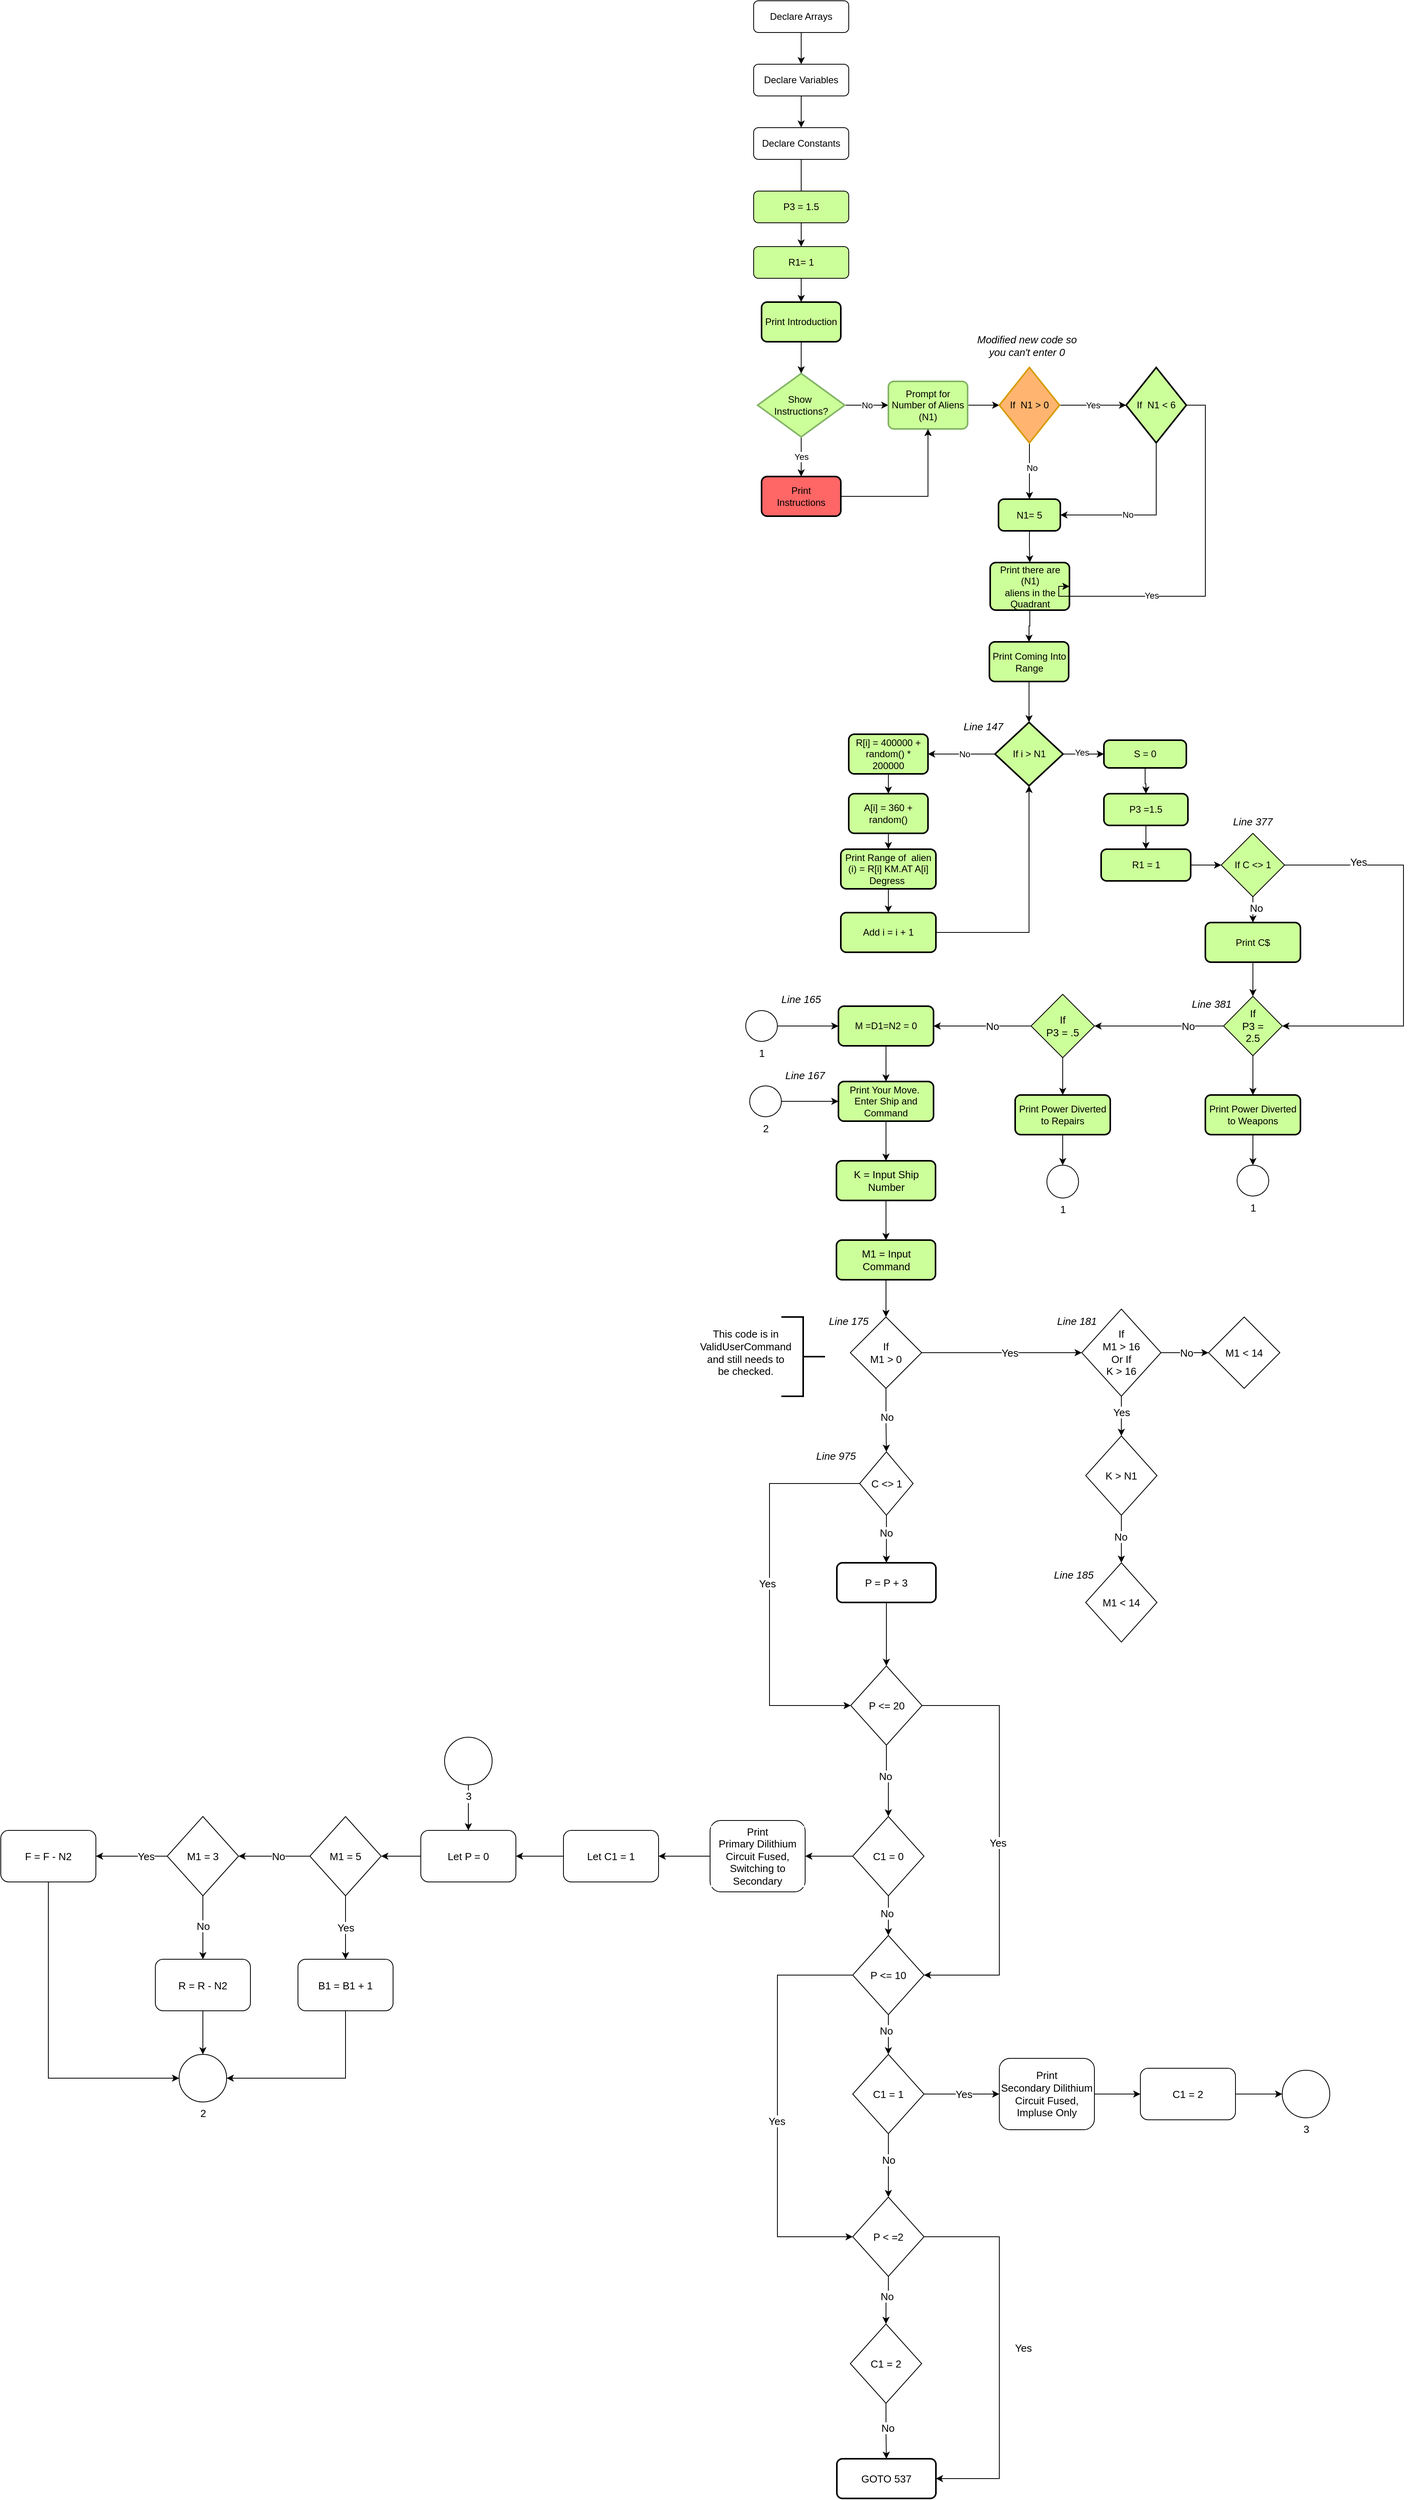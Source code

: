 <mxfile version="17.1.2" type="device"><diagram id="C5RBs43oDa-KdzZeNtuy" name="Page-1"><mxGraphModel dx="3332" dy="760" grid="1" gridSize="10" guides="1" tooltips="1" connect="1" arrows="1" fold="1" page="1" pageScale="1" pageWidth="827" pageHeight="1169" math="0" shadow="0"><root><mxCell id="WIyWlLk6GJQsqaUBKTNV-0"/><mxCell id="WIyWlLk6GJQsqaUBKTNV-1" parent="WIyWlLk6GJQsqaUBKTNV-0"/><mxCell id="kU406hzmNVNi2NEQDfw--32" value="" style="edgeStyle=orthogonalEdgeStyle;rounded=0;orthogonalLoop=1;jettySize=auto;html=1;" edge="1" parent="WIyWlLk6GJQsqaUBKTNV-1" source="WIyWlLk6GJQsqaUBKTNV-3" target="dcyFnqa5OCoXajITYE8T-0"><mxGeometry relative="1" as="geometry"/></mxCell><mxCell id="WIyWlLk6GJQsqaUBKTNV-3" value="Declare Arrays" style="rounded=1;whiteSpace=wrap;html=1;fontSize=12;glass=0;strokeWidth=1;shadow=0;" parent="WIyWlLk6GJQsqaUBKTNV-1" vertex="1"><mxGeometry x="80" y="40" width="120" height="40" as="geometry"/></mxCell><mxCell id="kU406hzmNVNi2NEQDfw--33" value="" style="edgeStyle=orthogonalEdgeStyle;rounded=0;orthogonalLoop=1;jettySize=auto;html=1;" edge="1" parent="WIyWlLk6GJQsqaUBKTNV-1" source="dcyFnqa5OCoXajITYE8T-0" target="kU406hzmNVNi2NEQDfw--0"><mxGeometry relative="1" as="geometry"/></mxCell><mxCell id="dcyFnqa5OCoXajITYE8T-0" value="Declare Variables" style="rounded=1;whiteSpace=wrap;html=1;fontSize=12;glass=0;strokeWidth=1;shadow=0;" parent="WIyWlLk6GJQsqaUBKTNV-1" vertex="1"><mxGeometry x="80" y="120" width="120" height="40" as="geometry"/></mxCell><mxCell id="kU406hzmNVNi2NEQDfw--7" value="Yes" style="edgeStyle=orthogonalEdgeStyle;rounded=0;orthogonalLoop=1;jettySize=auto;html=1;" edge="1" parent="WIyWlLk6GJQsqaUBKTNV-1" source="dcyFnqa5OCoXajITYE8T-1" target="kU406hzmNVNi2NEQDfw--6"><mxGeometry relative="1" as="geometry"/></mxCell><mxCell id="kU406hzmNVNi2NEQDfw--8" value="No" style="edgeStyle=orthogonalEdgeStyle;rounded=0;orthogonalLoop=1;jettySize=auto;html=1;" edge="1" parent="WIyWlLk6GJQsqaUBKTNV-1" source="dcyFnqa5OCoXajITYE8T-1" target="kU406hzmNVNi2NEQDfw--5"><mxGeometry relative="1" as="geometry"/></mxCell><mxCell id="dcyFnqa5OCoXajITYE8T-1" value="Show&amp;nbsp;&lt;br&gt;Instructions?" style="strokeWidth=2;html=1;shape=mxgraph.flowchart.decision;whiteSpace=wrap;fillColor=#CCFF99;strokeColor=#82b366;" parent="WIyWlLk6GJQsqaUBKTNV-1" vertex="1"><mxGeometry x="85" y="510" width="110" height="80" as="geometry"/></mxCell><mxCell id="kU406hzmNVNi2NEQDfw--34" value="" style="edgeStyle=orthogonalEdgeStyle;rounded=0;orthogonalLoop=1;jettySize=auto;html=1;" edge="1" parent="WIyWlLk6GJQsqaUBKTNV-1" source="kU406hzmNVNi2NEQDfw--0" target="kU406hzmNVNi2NEQDfw--2"><mxGeometry relative="1" as="geometry"/></mxCell><mxCell id="kU406hzmNVNi2NEQDfw--0" value="Declare Constants" style="rounded=1;whiteSpace=wrap;html=1;fontSize=12;glass=0;strokeWidth=1;shadow=0;" vertex="1" parent="WIyWlLk6GJQsqaUBKTNV-1"><mxGeometry x="80" y="200" width="120" height="40" as="geometry"/></mxCell><mxCell id="kU406hzmNVNi2NEQDfw--1" value="P3 = 1.5" style="rounded=1;whiteSpace=wrap;html=1;fontSize=12;glass=0;strokeWidth=1;shadow=0;labelBackgroundColor=#CCFF99;fillColor=#CCFF99;" vertex="1" parent="WIyWlLk6GJQsqaUBKTNV-1"><mxGeometry x="80" y="280" width="120" height="40" as="geometry"/></mxCell><mxCell id="kU406hzmNVNi2NEQDfw--35" value="" style="edgeStyle=orthogonalEdgeStyle;rounded=0;orthogonalLoop=1;jettySize=auto;html=1;" edge="1" parent="WIyWlLk6GJQsqaUBKTNV-1" source="kU406hzmNVNi2NEQDfw--2" target="kU406hzmNVNi2NEQDfw--3"><mxGeometry relative="1" as="geometry"/></mxCell><mxCell id="kU406hzmNVNi2NEQDfw--2" value="R1= 1" style="rounded=1;whiteSpace=wrap;html=1;fontSize=12;glass=0;strokeWidth=1;shadow=0;fillColor=#CCFF99;" vertex="1" parent="WIyWlLk6GJQsqaUBKTNV-1"><mxGeometry x="80" y="350" width="120" height="40" as="geometry"/></mxCell><mxCell id="kU406hzmNVNi2NEQDfw--4" value="" style="edgeStyle=orthogonalEdgeStyle;rounded=0;orthogonalLoop=1;jettySize=auto;html=1;" edge="1" parent="WIyWlLk6GJQsqaUBKTNV-1" source="kU406hzmNVNi2NEQDfw--3" target="dcyFnqa5OCoXajITYE8T-1"><mxGeometry relative="1" as="geometry"/></mxCell><mxCell id="kU406hzmNVNi2NEQDfw--3" value="Print Introduction" style="rounded=1;whiteSpace=wrap;html=1;absoluteArcSize=1;arcSize=14;strokeWidth=2;fillColor=#CCFF99;" vertex="1" parent="WIyWlLk6GJQsqaUBKTNV-1"><mxGeometry x="90" y="420" width="100" height="50" as="geometry"/></mxCell><mxCell id="kU406hzmNVNi2NEQDfw--11" value="" style="edgeStyle=orthogonalEdgeStyle;rounded=0;orthogonalLoop=1;jettySize=auto;html=1;" edge="1" parent="WIyWlLk6GJQsqaUBKTNV-1" source="kU406hzmNVNi2NEQDfw--5" target="kU406hzmNVNi2NEQDfw--10"><mxGeometry relative="1" as="geometry"/></mxCell><mxCell id="kU406hzmNVNi2NEQDfw--5" value="Prompt for Number of Aliens&lt;br&gt;(N1)" style="rounded=1;whiteSpace=wrap;html=1;absoluteArcSize=1;arcSize=14;strokeWidth=2;fillColor=#CCFF99;strokeColor=#82b366;" vertex="1" parent="WIyWlLk6GJQsqaUBKTNV-1"><mxGeometry x="250" y="520" width="100" height="60" as="geometry"/></mxCell><mxCell id="kU406hzmNVNi2NEQDfw--9" style="edgeStyle=orthogonalEdgeStyle;rounded=0;orthogonalLoop=1;jettySize=auto;html=1;entryX=0.5;entryY=1;entryDx=0;entryDy=0;" edge="1" parent="WIyWlLk6GJQsqaUBKTNV-1" source="kU406hzmNVNi2NEQDfw--6" target="kU406hzmNVNi2NEQDfw--5"><mxGeometry relative="1" as="geometry"/></mxCell><mxCell id="kU406hzmNVNi2NEQDfw--6" value="Print&lt;br&gt;Instructions" style="rounded=1;whiteSpace=wrap;html=1;absoluteArcSize=1;arcSize=14;strokeWidth=2;fillColor=#FF6666;" vertex="1" parent="WIyWlLk6GJQsqaUBKTNV-1"><mxGeometry x="90" y="640" width="100" height="50" as="geometry"/></mxCell><mxCell id="kU406hzmNVNi2NEQDfw--20" style="edgeStyle=orthogonalEdgeStyle;rounded=0;orthogonalLoop=1;jettySize=auto;html=1;entryX=0.5;entryY=0;entryDx=0;entryDy=0;" edge="1" parent="WIyWlLk6GJQsqaUBKTNV-1" source="kU406hzmNVNi2NEQDfw--10" target="kU406hzmNVNi2NEQDfw--15"><mxGeometry relative="1" as="geometry"/></mxCell><mxCell id="kU406hzmNVNi2NEQDfw--21" value="No" style="edgeLabel;html=1;align=center;verticalAlign=middle;resizable=0;points=[];" vertex="1" connectable="0" parent="kU406hzmNVNi2NEQDfw--20"><mxGeometry x="-0.107" y="3" relative="1" as="geometry"><mxPoint as="offset"/></mxGeometry></mxCell><mxCell id="kU406hzmNVNi2NEQDfw--27" value="Yes" style="edgeStyle=orthogonalEdgeStyle;rounded=0;orthogonalLoop=1;jettySize=auto;html=1;" edge="1" parent="WIyWlLk6GJQsqaUBKTNV-1" source="kU406hzmNVNi2NEQDfw--10" target="kU406hzmNVNi2NEQDfw--24"><mxGeometry relative="1" as="geometry"/></mxCell><mxCell id="kU406hzmNVNi2NEQDfw--10" value="If&amp;nbsp; N1 &amp;gt; 0" style="strokeWidth=2;html=1;shape=mxgraph.flowchart.decision;whiteSpace=wrap;fillColor=#FFB570;strokeColor=#d79b00;" vertex="1" parent="WIyWlLk6GJQsqaUBKTNV-1"><mxGeometry x="390" y="502.5" width="76" height="95" as="geometry"/></mxCell><mxCell id="kU406hzmNVNi2NEQDfw--17" value="" style="edgeStyle=orthogonalEdgeStyle;rounded=0;orthogonalLoop=1;jettySize=auto;html=1;" edge="1" parent="WIyWlLk6GJQsqaUBKTNV-1" source="kU406hzmNVNi2NEQDfw--15" target="kU406hzmNVNi2NEQDfw--16"><mxGeometry relative="1" as="geometry"/></mxCell><mxCell id="kU406hzmNVNi2NEQDfw--15" value="N1= 5" style="rounded=1;whiteSpace=wrap;html=1;absoluteArcSize=1;arcSize=14;strokeWidth=2;fillColor=#CCFF99;" vertex="1" parent="WIyWlLk6GJQsqaUBKTNV-1"><mxGeometry x="389" y="668.5" width="78" height="40" as="geometry"/></mxCell><mxCell id="kU406hzmNVNi2NEQDfw--29" value="" style="edgeStyle=orthogonalEdgeStyle;rounded=0;orthogonalLoop=1;jettySize=auto;html=1;" edge="1" parent="WIyWlLk6GJQsqaUBKTNV-1" source="kU406hzmNVNi2NEQDfw--16" target="kU406hzmNVNi2NEQDfw--22"><mxGeometry relative="1" as="geometry"/></mxCell><mxCell id="kU406hzmNVNi2NEQDfw--16" value="Print there are (N1)&lt;br&gt;aliens in the Quadrant" style="rounded=1;whiteSpace=wrap;html=1;absoluteArcSize=1;arcSize=14;strokeWidth=2;fillColor=#CCFF99;" vertex="1" parent="WIyWlLk6GJQsqaUBKTNV-1"><mxGeometry x="378.5" y="748.5" width="100" height="60" as="geometry"/></mxCell><mxCell id="kU406hzmNVNi2NEQDfw--40" value="" style="edgeStyle=orthogonalEdgeStyle;rounded=0;orthogonalLoop=1;jettySize=auto;html=1;" edge="1" parent="WIyWlLk6GJQsqaUBKTNV-1" source="kU406hzmNVNi2NEQDfw--22" target="kU406hzmNVNi2NEQDfw--36"><mxGeometry relative="1" as="geometry"/></mxCell><mxCell id="kU406hzmNVNi2NEQDfw--22" value="Print Coming Into Range" style="rounded=1;whiteSpace=wrap;html=1;absoluteArcSize=1;arcSize=14;strokeWidth=2;fillColor=#CCFF99;" vertex="1" parent="WIyWlLk6GJQsqaUBKTNV-1"><mxGeometry x="377.5" y="848.5" width="100" height="50" as="geometry"/></mxCell><mxCell id="kU406hzmNVNi2NEQDfw--25" style="edgeStyle=orthogonalEdgeStyle;rounded=0;orthogonalLoop=1;jettySize=auto;html=1;entryX=1;entryY=0.5;entryDx=0;entryDy=0;exitX=0.5;exitY=1;exitDx=0;exitDy=0;exitPerimeter=0;" edge="1" parent="WIyWlLk6GJQsqaUBKTNV-1" source="kU406hzmNVNi2NEQDfw--24" target="kU406hzmNVNi2NEQDfw--15"><mxGeometry relative="1" as="geometry"/></mxCell><mxCell id="kU406hzmNVNi2NEQDfw--26" value="No" style="edgeLabel;html=1;align=center;verticalAlign=middle;resizable=0;points=[];" vertex="1" connectable="0" parent="kU406hzmNVNi2NEQDfw--25"><mxGeometry x="0.202" y="-1" relative="1" as="geometry"><mxPoint as="offset"/></mxGeometry></mxCell><mxCell id="kU406hzmNVNi2NEQDfw--28" style="edgeStyle=orthogonalEdgeStyle;rounded=0;orthogonalLoop=1;jettySize=auto;html=1;entryX=1;entryY=0.5;entryDx=0;entryDy=0;" edge="1" parent="WIyWlLk6GJQsqaUBKTNV-1" source="kU406hzmNVNi2NEQDfw--24" target="kU406hzmNVNi2NEQDfw--16"><mxGeometry relative="1" as="geometry"><Array as="points"><mxPoint x="650" y="550"/><mxPoint x="650" y="791"/><mxPoint x="465" y="791"/></Array></mxGeometry></mxCell><mxCell id="kU406hzmNVNi2NEQDfw--31" value="Yes" style="edgeLabel;html=1;align=center;verticalAlign=middle;resizable=0;points=[];" vertex="1" connectable="0" parent="kU406hzmNVNi2NEQDfw--28"><mxGeometry x="0.399" y="-1" relative="1" as="geometry"><mxPoint as="offset"/></mxGeometry></mxCell><mxCell id="kU406hzmNVNi2NEQDfw--24" value="If&amp;nbsp; N1 &amp;lt; 6" style="strokeWidth=2;html=1;shape=mxgraph.flowchart.decision;whiteSpace=wrap;fillColor=#CCFF99;" vertex="1" parent="WIyWlLk6GJQsqaUBKTNV-1"><mxGeometry x="550" y="502.5" width="76" height="95" as="geometry"/></mxCell><mxCell id="kU406hzmNVNi2NEQDfw--41" value="" style="edgeStyle=orthogonalEdgeStyle;rounded=0;orthogonalLoop=1;jettySize=auto;html=1;" edge="1" parent="WIyWlLk6GJQsqaUBKTNV-1" source="kU406hzmNVNi2NEQDfw--36" target="kU406hzmNVNi2NEQDfw--37"><mxGeometry relative="1" as="geometry"/></mxCell><mxCell id="kU406hzmNVNi2NEQDfw--44" value="No" style="edgeLabel;html=1;align=center;verticalAlign=middle;resizable=0;points=[];" vertex="1" connectable="0" parent="kU406hzmNVNi2NEQDfw--41"><mxGeometry x="0.184" y="2" relative="1" as="geometry"><mxPoint x="11" y="-2" as="offset"/></mxGeometry></mxCell><mxCell id="kU406hzmNVNi2NEQDfw--51" value="" style="edgeStyle=orthogonalEdgeStyle;rounded=0;orthogonalLoop=1;jettySize=auto;html=1;" edge="1" parent="WIyWlLk6GJQsqaUBKTNV-1" source="kU406hzmNVNi2NEQDfw--36" target="kU406hzmNVNi2NEQDfw--48"><mxGeometry relative="1" as="geometry"/></mxCell><mxCell id="kU406hzmNVNi2NEQDfw--56" value="Yes" style="edgeLabel;html=1;align=center;verticalAlign=middle;resizable=0;points=[];" vertex="1" connectable="0" parent="kU406hzmNVNi2NEQDfw--51"><mxGeometry x="-0.102" y="2" relative="1" as="geometry"><mxPoint as="offset"/></mxGeometry></mxCell><mxCell id="kU406hzmNVNi2NEQDfw--36" value="If i &amp;gt; N1" style="strokeWidth=2;html=1;shape=mxgraph.flowchart.decision;whiteSpace=wrap;fillColor=#CCFF99;" vertex="1" parent="WIyWlLk6GJQsqaUBKTNV-1"><mxGeometry x="384.5" y="950" width="86" height="80" as="geometry"/></mxCell><mxCell id="kU406hzmNVNi2NEQDfw--42" value="" style="edgeStyle=orthogonalEdgeStyle;rounded=0;orthogonalLoop=1;jettySize=auto;html=1;" edge="1" parent="WIyWlLk6GJQsqaUBKTNV-1" source="kU406hzmNVNi2NEQDfw--37" target="kU406hzmNVNi2NEQDfw--38"><mxGeometry relative="1" as="geometry"/></mxCell><mxCell id="kU406hzmNVNi2NEQDfw--37" value="R[i] = 400000 + random() * 200000" style="rounded=1;whiteSpace=wrap;html=1;absoluteArcSize=1;arcSize=14;strokeWidth=2;fillColor=#CCFF99;" vertex="1" parent="WIyWlLk6GJQsqaUBKTNV-1"><mxGeometry x="200" y="965" width="100" height="50" as="geometry"/></mxCell><mxCell id="kU406hzmNVNi2NEQDfw--43" value="" style="edgeStyle=orthogonalEdgeStyle;rounded=0;orthogonalLoop=1;jettySize=auto;html=1;" edge="1" parent="WIyWlLk6GJQsqaUBKTNV-1" source="kU406hzmNVNi2NEQDfw--38" target="kU406hzmNVNi2NEQDfw--39"><mxGeometry relative="1" as="geometry"/></mxCell><mxCell id="kU406hzmNVNi2NEQDfw--38" value="A[i] = 360 + random()" style="rounded=1;whiteSpace=wrap;html=1;absoluteArcSize=1;arcSize=14;strokeWidth=2;fillColor=#CCFF99;" vertex="1" parent="WIyWlLk6GJQsqaUBKTNV-1"><mxGeometry x="200" y="1040" width="100" height="50" as="geometry"/></mxCell><mxCell id="kU406hzmNVNi2NEQDfw--46" value="" style="edgeStyle=orthogonalEdgeStyle;rounded=0;orthogonalLoop=1;jettySize=auto;html=1;" edge="1" parent="WIyWlLk6GJQsqaUBKTNV-1" source="kU406hzmNVNi2NEQDfw--39" target="kU406hzmNVNi2NEQDfw--45"><mxGeometry relative="1" as="geometry"/></mxCell><mxCell id="kU406hzmNVNi2NEQDfw--39" value="Print Range of&amp;nbsp; alien (i) = R[i] KM.AT A[i] Degress&amp;nbsp;" style="rounded=1;whiteSpace=wrap;html=1;absoluteArcSize=1;arcSize=14;strokeWidth=2;fillColor=#CCFF99;" vertex="1" parent="WIyWlLk6GJQsqaUBKTNV-1"><mxGeometry x="190" y="1110" width="120" height="50" as="geometry"/></mxCell><mxCell id="kU406hzmNVNi2NEQDfw--47" style="edgeStyle=orthogonalEdgeStyle;rounded=0;orthogonalLoop=1;jettySize=auto;html=1;entryX=0.5;entryY=1;entryDx=0;entryDy=0;entryPerimeter=0;" edge="1" parent="WIyWlLk6GJQsqaUBKTNV-1" source="kU406hzmNVNi2NEQDfw--45" target="kU406hzmNVNi2NEQDfw--36"><mxGeometry relative="1" as="geometry"/></mxCell><mxCell id="kU406hzmNVNi2NEQDfw--45" value="Add i = i + 1" style="rounded=1;whiteSpace=wrap;html=1;absoluteArcSize=1;arcSize=14;strokeWidth=2;fillColor=#CCFF99;" vertex="1" parent="WIyWlLk6GJQsqaUBKTNV-1"><mxGeometry x="190" y="1190" width="120" height="50" as="geometry"/></mxCell><mxCell id="kU406hzmNVNi2NEQDfw--52" value="" style="edgeStyle=orthogonalEdgeStyle;rounded=0;orthogonalLoop=1;jettySize=auto;html=1;entryX=0.5;entryY=0;entryDx=0;entryDy=0;" edge="1" parent="WIyWlLk6GJQsqaUBKTNV-1" source="kU406hzmNVNi2NEQDfw--48" target="kU406hzmNVNi2NEQDfw--49"><mxGeometry relative="1" as="geometry"/></mxCell><mxCell id="kU406hzmNVNi2NEQDfw--48" value="S = 0" style="rounded=1;whiteSpace=wrap;html=1;absoluteArcSize=1;arcSize=14;strokeWidth=2;fillColor=#CCFF99;" vertex="1" parent="WIyWlLk6GJQsqaUBKTNV-1"><mxGeometry x="522" y="972.5" width="104" height="35" as="geometry"/></mxCell><mxCell id="kU406hzmNVNi2NEQDfw--53" value="" style="edgeStyle=orthogonalEdgeStyle;rounded=0;orthogonalLoop=1;jettySize=auto;html=1;" edge="1" parent="WIyWlLk6GJQsqaUBKTNV-1" source="kU406hzmNVNi2NEQDfw--49" target="kU406hzmNVNi2NEQDfw--50"><mxGeometry relative="1" as="geometry"/></mxCell><mxCell id="kU406hzmNVNi2NEQDfw--49" value="P3 =1.5" style="rounded=1;whiteSpace=wrap;html=1;absoluteArcSize=1;arcSize=14;strokeWidth=2;fillColor=#CCFF99;" vertex="1" parent="WIyWlLk6GJQsqaUBKTNV-1"><mxGeometry x="522" y="1040" width="106" height="40" as="geometry"/></mxCell><mxCell id="kU406hzmNVNi2NEQDfw--55" value="" style="edgeStyle=orthogonalEdgeStyle;rounded=0;orthogonalLoop=1;jettySize=auto;html=1;" edge="1" parent="WIyWlLk6GJQsqaUBKTNV-1" source="kU406hzmNVNi2NEQDfw--50" target="kU406hzmNVNi2NEQDfw--54"><mxGeometry relative="1" as="geometry"/></mxCell><mxCell id="kU406hzmNVNi2NEQDfw--50" value="R1 = 1" style="rounded=1;whiteSpace=wrap;html=1;absoluteArcSize=1;arcSize=14;strokeWidth=2;fillColor=#CCFF99;" vertex="1" parent="WIyWlLk6GJQsqaUBKTNV-1"><mxGeometry x="518.5" y="1110" width="113" height="40" as="geometry"/></mxCell><mxCell id="kU406hzmNVNi2NEQDfw--60" value="" style="edgeStyle=orthogonalEdgeStyle;rounded=0;orthogonalLoop=1;jettySize=auto;html=1;fontSize=13;" edge="1" parent="WIyWlLk6GJQsqaUBKTNV-1" source="kU406hzmNVNi2NEQDfw--54" target="kU406hzmNVNi2NEQDfw--59"><mxGeometry relative="1" as="geometry"/></mxCell><mxCell id="kU406hzmNVNi2NEQDfw--61" value="No" style="edgeLabel;html=1;align=center;verticalAlign=middle;resizable=0;points=[];fontSize=13;" vertex="1" connectable="0" parent="kU406hzmNVNi2NEQDfw--60"><mxGeometry x="-0.435" y="4" relative="1" as="geometry"><mxPoint as="offset"/></mxGeometry></mxCell><mxCell id="kU406hzmNVNi2NEQDfw--83" value="" style="edgeStyle=orthogonalEdgeStyle;rounded=0;orthogonalLoop=1;jettySize=auto;html=1;fontSize=13;" edge="1" parent="WIyWlLk6GJQsqaUBKTNV-1" source="kU406hzmNVNi2NEQDfw--54" target="kU406hzmNVNi2NEQDfw--62"><mxGeometry relative="1" as="geometry"><mxPoint x="870" y="1130" as="targetPoint"/><Array as="points"><mxPoint x="900" y="1130"/><mxPoint x="900" y="1333"/></Array></mxGeometry></mxCell><mxCell id="kU406hzmNVNi2NEQDfw--85" value="Yes" style="edgeLabel;html=1;align=center;verticalAlign=middle;resizable=0;points=[];fontSize=13;" vertex="1" connectable="0" parent="kU406hzmNVNi2NEQDfw--83"><mxGeometry x="-0.632" y="4" relative="1" as="geometry"><mxPoint as="offset"/></mxGeometry></mxCell><mxCell id="kU406hzmNVNi2NEQDfw--54" value="If C &amp;lt;&amp;gt; 1" style="rhombus;whiteSpace=wrap;html=1;fillColor=#CCFF99;" vertex="1" parent="WIyWlLk6GJQsqaUBKTNV-1"><mxGeometry x="670" y="1090" width="80" height="80" as="geometry"/></mxCell><mxCell id="kU406hzmNVNi2NEQDfw--57" value="Line 377" style="text;html=1;strokeColor=none;fillColor=none;align=center;verticalAlign=middle;whiteSpace=wrap;rounded=0;fontStyle=2;fontSize=13;" vertex="1" parent="WIyWlLk6GJQsqaUBKTNV-1"><mxGeometry x="680" y="1060" width="60" height="30" as="geometry"/></mxCell><mxCell id="kU406hzmNVNi2NEQDfw--58" value="Line 147" style="text;html=1;strokeColor=none;fillColor=none;align=center;verticalAlign=middle;whiteSpace=wrap;rounded=0;fontStyle=2;fontSize=13;" vertex="1" parent="WIyWlLk6GJQsqaUBKTNV-1"><mxGeometry x="340" y="940" width="60" height="30" as="geometry"/></mxCell><mxCell id="kU406hzmNVNi2NEQDfw--81" value="" style="edgeStyle=orthogonalEdgeStyle;rounded=0;orthogonalLoop=1;jettySize=auto;html=1;fontSize=13;" edge="1" parent="WIyWlLk6GJQsqaUBKTNV-1" source="kU406hzmNVNi2NEQDfw--59" target="kU406hzmNVNi2NEQDfw--62"><mxGeometry relative="1" as="geometry"/></mxCell><mxCell id="kU406hzmNVNi2NEQDfw--59" value="Print C$" style="rounded=1;whiteSpace=wrap;html=1;absoluteArcSize=1;arcSize=14;strokeWidth=2;fillColor=#CCFF99;" vertex="1" parent="WIyWlLk6GJQsqaUBKTNV-1"><mxGeometry x="650" y="1202.5" width="120" height="50" as="geometry"/></mxCell><mxCell id="kU406hzmNVNi2NEQDfw--65" value="" style="edgeStyle=orthogonalEdgeStyle;rounded=0;orthogonalLoop=1;jettySize=auto;html=1;fontSize=13;" edge="1" parent="WIyWlLk6GJQsqaUBKTNV-1" source="kU406hzmNVNi2NEQDfw--62" target="kU406hzmNVNi2NEQDfw--63"><mxGeometry relative="1" as="geometry"/></mxCell><mxCell id="kU406hzmNVNi2NEQDfw--66" value="No" style="edgeLabel;html=1;align=center;verticalAlign=middle;resizable=0;points=[];fontSize=13;" vertex="1" connectable="0" parent="kU406hzmNVNi2NEQDfw--65"><mxGeometry x="-0.565" relative="1" as="geometry"><mxPoint x="-10" as="offset"/></mxGeometry></mxCell><mxCell id="kU406hzmNVNi2NEQDfw--87" value="" style="edgeStyle=orthogonalEdgeStyle;rounded=0;orthogonalLoop=1;jettySize=auto;html=1;fontSize=13;" edge="1" parent="WIyWlLk6GJQsqaUBKTNV-1" source="kU406hzmNVNi2NEQDfw--62" target="kU406hzmNVNi2NEQDfw--86"><mxGeometry relative="1" as="geometry"/></mxCell><mxCell id="kU406hzmNVNi2NEQDfw--62" value="If &lt;br&gt;P3 = &lt;br&gt;2.5" style="rhombus;whiteSpace=wrap;html=1;fontSize=13;fillColor=#CCFF99;" vertex="1" parent="WIyWlLk6GJQsqaUBKTNV-1"><mxGeometry x="673" y="1295.5" width="74" height="75" as="geometry"/></mxCell><mxCell id="kU406hzmNVNi2NEQDfw--70" style="edgeStyle=orthogonalEdgeStyle;rounded=0;orthogonalLoop=1;jettySize=auto;html=1;entryX=1;entryY=0.5;entryDx=0;entryDy=0;fontSize=13;" edge="1" parent="WIyWlLk6GJQsqaUBKTNV-1" source="kU406hzmNVNi2NEQDfw--63" target="kU406hzmNVNi2NEQDfw--67"><mxGeometry relative="1" as="geometry"/></mxCell><mxCell id="kU406hzmNVNi2NEQDfw--73" value="No" style="edgeLabel;html=1;align=center;verticalAlign=middle;resizable=0;points=[];fontSize=13;" vertex="1" connectable="0" parent="kU406hzmNVNi2NEQDfw--70"><mxGeometry x="-0.196" relative="1" as="geometry"><mxPoint as="offset"/></mxGeometry></mxCell><mxCell id="kU406hzmNVNi2NEQDfw--93" value="" style="edgeStyle=orthogonalEdgeStyle;rounded=0;orthogonalLoop=1;jettySize=auto;html=1;fontSize=13;" edge="1" parent="WIyWlLk6GJQsqaUBKTNV-1" source="kU406hzmNVNi2NEQDfw--63" target="kU406hzmNVNi2NEQDfw--92"><mxGeometry relative="1" as="geometry"/></mxCell><mxCell id="kU406hzmNVNi2NEQDfw--63" value="If&lt;br&gt;P3 = .5" style="rhombus;whiteSpace=wrap;html=1;fontSize=13;fillColor=#CCFF99;" vertex="1" parent="WIyWlLk6GJQsqaUBKTNV-1"><mxGeometry x="430" y="1293" width="80" height="80" as="geometry"/></mxCell><mxCell id="kU406hzmNVNi2NEQDfw--72" style="edgeStyle=orthogonalEdgeStyle;rounded=0;orthogonalLoop=1;jettySize=auto;html=1;exitX=0.75;exitY=0;exitDx=0;exitDy=0;fontSize=13;" edge="1" parent="WIyWlLk6GJQsqaUBKTNV-1" source="kU406hzmNVNi2NEQDfw--67"><mxGeometry relative="1" as="geometry"><mxPoint x="282" y="1343" as="targetPoint"/></mxGeometry></mxCell><mxCell id="kU406hzmNVNi2NEQDfw--75" value="" style="edgeStyle=orthogonalEdgeStyle;rounded=0;orthogonalLoop=1;jettySize=auto;html=1;fontSize=13;" edge="1" parent="WIyWlLk6GJQsqaUBKTNV-1" source="kU406hzmNVNi2NEQDfw--67" target="kU406hzmNVNi2NEQDfw--74"><mxGeometry relative="1" as="geometry"/></mxCell><mxCell id="kU406hzmNVNi2NEQDfw--67" value="M =D1=N2 = 0" style="rounded=1;whiteSpace=wrap;html=1;absoluteArcSize=1;arcSize=14;strokeWidth=2;fillColor=#CCFF99;" vertex="1" parent="WIyWlLk6GJQsqaUBKTNV-1"><mxGeometry x="187" y="1308" width="120" height="50" as="geometry"/></mxCell><mxCell id="kU406hzmNVNi2NEQDfw--68" value="Line 165" style="text;html=1;strokeColor=none;fillColor=none;align=center;verticalAlign=middle;whiteSpace=wrap;rounded=0;fontStyle=2;fontSize=13;" vertex="1" parent="WIyWlLk6GJQsqaUBKTNV-1"><mxGeometry x="110" y="1283.5" width="60" height="30" as="geometry"/></mxCell><mxCell id="kU406hzmNVNi2NEQDfw--79" value="" style="edgeStyle=orthogonalEdgeStyle;rounded=0;orthogonalLoop=1;jettySize=auto;html=1;fontSize=13;" edge="1" parent="WIyWlLk6GJQsqaUBKTNV-1" source="kU406hzmNVNi2NEQDfw--74" target="kU406hzmNVNi2NEQDfw--76"><mxGeometry relative="1" as="geometry"/></mxCell><mxCell id="kU406hzmNVNi2NEQDfw--74" value="Print Your Move.&amp;nbsp; Enter Ship and Command" style="rounded=1;whiteSpace=wrap;html=1;absoluteArcSize=1;arcSize=14;strokeWidth=2;fillColor=#CCFF99;" vertex="1" parent="WIyWlLk6GJQsqaUBKTNV-1"><mxGeometry x="187" y="1403" width="120" height="50" as="geometry"/></mxCell><mxCell id="kU406hzmNVNi2NEQDfw--80" value="" style="edgeStyle=orthogonalEdgeStyle;rounded=0;orthogonalLoop=1;jettySize=auto;html=1;fontSize=13;" edge="1" parent="WIyWlLk6GJQsqaUBKTNV-1" source="kU406hzmNVNi2NEQDfw--76" target="kU406hzmNVNi2NEQDfw--77"><mxGeometry relative="1" as="geometry"/></mxCell><mxCell id="kU406hzmNVNi2NEQDfw--76" value="K = Input Ship Number" style="rounded=1;whiteSpace=wrap;html=1;absoluteArcSize=1;arcSize=14;strokeWidth=2;fontSize=13;fillColor=#CCFF99;" vertex="1" parent="WIyWlLk6GJQsqaUBKTNV-1"><mxGeometry x="184.5" y="1503" width="125" height="50" as="geometry"/></mxCell><mxCell id="kU406hzmNVNi2NEQDfw--99" value="" style="edgeStyle=orthogonalEdgeStyle;rounded=0;orthogonalLoop=1;jettySize=auto;html=1;fontSize=13;" edge="1" parent="WIyWlLk6GJQsqaUBKTNV-1" source="kU406hzmNVNi2NEQDfw--77" target="kU406hzmNVNi2NEQDfw--98"><mxGeometry relative="1" as="geometry"/></mxCell><mxCell id="kU406hzmNVNi2NEQDfw--77" value="M1 = Input Command" style="rounded=1;whiteSpace=wrap;html=1;absoluteArcSize=1;arcSize=14;strokeWidth=2;fontSize=13;fillColor=#CCFF99;" vertex="1" parent="WIyWlLk6GJQsqaUBKTNV-1"><mxGeometry x="184.5" y="1603" width="125" height="50" as="geometry"/></mxCell><mxCell id="kU406hzmNVNi2NEQDfw--84" value="Line 381" style="text;html=1;strokeColor=none;fillColor=none;align=center;verticalAlign=middle;whiteSpace=wrap;rounded=0;fontStyle=2;fontSize=13;" vertex="1" parent="WIyWlLk6GJQsqaUBKTNV-1"><mxGeometry x="628" y="1290" width="60" height="30" as="geometry"/></mxCell><mxCell id="kU406hzmNVNi2NEQDfw--91" value="" style="edgeStyle=orthogonalEdgeStyle;rounded=0;orthogonalLoop=1;jettySize=auto;html=1;fontSize=13;" edge="1" parent="WIyWlLk6GJQsqaUBKTNV-1" source="kU406hzmNVNi2NEQDfw--86" target="kU406hzmNVNi2NEQDfw--90"><mxGeometry relative="1" as="geometry"/></mxCell><mxCell id="kU406hzmNVNi2NEQDfw--86" value="Print Power Diverted to Weapons" style="rounded=1;whiteSpace=wrap;html=1;absoluteArcSize=1;arcSize=14;strokeWidth=2;fillColor=#CCFF99;" vertex="1" parent="WIyWlLk6GJQsqaUBKTNV-1"><mxGeometry x="650" y="1420" width="120" height="50" as="geometry"/></mxCell><mxCell id="kU406hzmNVNi2NEQDfw--94" value="" style="edgeStyle=orthogonalEdgeStyle;rounded=0;orthogonalLoop=1;jettySize=auto;html=1;fontSize=13;" edge="1" parent="WIyWlLk6GJQsqaUBKTNV-1" source="kU406hzmNVNi2NEQDfw--88" target="kU406hzmNVNi2NEQDfw--67"><mxGeometry relative="1" as="geometry"/></mxCell><mxCell id="kU406hzmNVNi2NEQDfw--88" value="1" style="verticalLabelPosition=bottom;verticalAlign=top;html=1;shape=mxgraph.flowchart.on-page_reference;fontSize=13;" vertex="1" parent="WIyWlLk6GJQsqaUBKTNV-1"><mxGeometry x="70" y="1313.5" width="40" height="39" as="geometry"/></mxCell><mxCell id="kU406hzmNVNi2NEQDfw--90" value="1" style="verticalLabelPosition=bottom;verticalAlign=top;html=1;shape=mxgraph.flowchart.on-page_reference;fontSize=13;" vertex="1" parent="WIyWlLk6GJQsqaUBKTNV-1"><mxGeometry x="690" y="1508.5" width="40" height="39" as="geometry"/></mxCell><mxCell id="kU406hzmNVNi2NEQDfw--97" value="" style="edgeStyle=orthogonalEdgeStyle;rounded=0;orthogonalLoop=1;jettySize=auto;html=1;fontSize=13;" edge="1" parent="WIyWlLk6GJQsqaUBKTNV-1" source="kU406hzmNVNi2NEQDfw--92" target="kU406hzmNVNi2NEQDfw--96"><mxGeometry relative="1" as="geometry"/></mxCell><mxCell id="kU406hzmNVNi2NEQDfw--92" value="Print Power Diverted to Repairs" style="rounded=1;whiteSpace=wrap;html=1;absoluteArcSize=1;arcSize=14;strokeWidth=2;fillColor=#CCFF99;" vertex="1" parent="WIyWlLk6GJQsqaUBKTNV-1"><mxGeometry x="410" y="1420" width="120" height="50" as="geometry"/></mxCell><mxCell id="kU406hzmNVNi2NEQDfw--96" value="1" style="verticalLabelPosition=bottom;verticalAlign=top;html=1;shape=mxgraph.flowchart.on-page_reference;fontSize=13;" vertex="1" parent="WIyWlLk6GJQsqaUBKTNV-1"><mxGeometry x="450" y="1508.5" width="40" height="41.5" as="geometry"/></mxCell><mxCell id="kU406hzmNVNi2NEQDfw--105" value="" style="edgeStyle=orthogonalEdgeStyle;rounded=0;orthogonalLoop=1;jettySize=auto;html=1;fontSize=13;" edge="1" parent="WIyWlLk6GJQsqaUBKTNV-1" source="kU406hzmNVNi2NEQDfw--98" target="kU406hzmNVNi2NEQDfw--104"><mxGeometry relative="1" as="geometry"/></mxCell><mxCell id="kU406hzmNVNi2NEQDfw--106" value="Yes" style="edgeLabel;html=1;align=center;verticalAlign=middle;resizable=0;points=[];fontSize=13;" vertex="1" connectable="0" parent="kU406hzmNVNi2NEQDfw--105"><mxGeometry x="0.235" y="-2" relative="1" as="geometry"><mxPoint x="-14" y="-2" as="offset"/></mxGeometry></mxCell><mxCell id="kU406hzmNVNi2NEQDfw--107" value="" style="edgeStyle=orthogonalEdgeStyle;rounded=0;orthogonalLoop=1;jettySize=auto;html=1;fontSize=13;entryX=0.5;entryY=0;entryDx=0;entryDy=0;" edge="1" parent="WIyWlLk6GJQsqaUBKTNV-1" source="kU406hzmNVNi2NEQDfw--98" target="kU406hzmNVNi2NEQDfw--123"><mxGeometry relative="1" as="geometry"><mxPoint x="248" y="1870" as="targetPoint"/></mxGeometry></mxCell><mxCell id="kU406hzmNVNi2NEQDfw--109" value="No" style="edgeLabel;html=1;align=center;verticalAlign=middle;resizable=0;points=[];fontSize=13;" vertex="1" connectable="0" parent="kU406hzmNVNi2NEQDfw--107"><mxGeometry x="0.08" y="3" relative="1" as="geometry"><mxPoint x="-3" y="-7" as="offset"/></mxGeometry></mxCell><mxCell id="kU406hzmNVNi2NEQDfw--98" value="If&lt;br&gt;M1 &amp;gt; 0" style="rhombus;whiteSpace=wrap;html=1;fontSize=13;" vertex="1" parent="WIyWlLk6GJQsqaUBKTNV-1"><mxGeometry x="202" y="1700" width="90" height="90" as="geometry"/></mxCell><mxCell id="kU406hzmNVNi2NEQDfw--100" value="Line 175" style="text;html=1;strokeColor=none;fillColor=none;align=center;verticalAlign=middle;whiteSpace=wrap;rounded=0;fontStyle=2;fontSize=13;" vertex="1" parent="WIyWlLk6GJQsqaUBKTNV-1"><mxGeometry x="170" y="1690" width="60" height="30" as="geometry"/></mxCell><mxCell id="kU406hzmNVNi2NEQDfw--108" value="" style="edgeStyle=orthogonalEdgeStyle;rounded=0;orthogonalLoop=1;jettySize=auto;html=1;fontSize=13;exitX=0.5;exitY=1;exitDx=0;exitDy=0;" edge="1" parent="WIyWlLk6GJQsqaUBKTNV-1" source="kU406hzmNVNi2NEQDfw--135" target="kU406hzmNVNi2NEQDfw--103"><mxGeometry relative="1" as="geometry"><mxPoint x="247.5" y="3100" as="sourcePoint"/></mxGeometry></mxCell><mxCell id="kU406hzmNVNi2NEQDfw--147" value="No" style="edgeLabel;html=1;align=center;verticalAlign=middle;resizable=0;points=[];fontSize=13;" vertex="1" connectable="0" parent="kU406hzmNVNi2NEQDfw--108"><mxGeometry x="-0.121" y="2" relative="1" as="geometry"><mxPoint as="offset"/></mxGeometry></mxCell><mxCell id="kU406hzmNVNi2NEQDfw--136" value="" style="edgeStyle=orthogonalEdgeStyle;rounded=0;orthogonalLoop=1;jettySize=auto;html=1;fontSize=13;" edge="1" parent="WIyWlLk6GJQsqaUBKTNV-1" source="kU406hzmNVNi2NEQDfw--102" target="kU406hzmNVNi2NEQDfw--130"><mxGeometry relative="1" as="geometry"/></mxCell><mxCell id="kU406hzmNVNi2NEQDfw--102" value="P = P + 3" style="rounded=1;whiteSpace=wrap;html=1;absoluteArcSize=1;arcSize=14;strokeWidth=2;fontSize=13;" vertex="1" parent="WIyWlLk6GJQsqaUBKTNV-1"><mxGeometry x="185" y="2010" width="125" height="50" as="geometry"/></mxCell><mxCell id="kU406hzmNVNi2NEQDfw--103" value="GOTO 537" style="rounded=1;whiteSpace=wrap;html=1;absoluteArcSize=1;arcSize=14;strokeWidth=2;fontSize=13;" vertex="1" parent="WIyWlLk6GJQsqaUBKTNV-1"><mxGeometry x="185" y="3140" width="125" height="50" as="geometry"/></mxCell><mxCell id="kU406hzmNVNi2NEQDfw--112" value="" style="edgeStyle=orthogonalEdgeStyle;rounded=0;orthogonalLoop=1;jettySize=auto;html=1;fontSize=13;" edge="1" parent="WIyWlLk6GJQsqaUBKTNV-1" source="kU406hzmNVNi2NEQDfw--104" target="kU406hzmNVNi2NEQDfw--111"><mxGeometry relative="1" as="geometry"/></mxCell><mxCell id="kU406hzmNVNi2NEQDfw--113" value="No" style="edgeLabel;html=1;align=center;verticalAlign=middle;resizable=0;points=[];fontSize=13;" vertex="1" connectable="0" parent="kU406hzmNVNi2NEQDfw--112"><mxGeometry x="0.057" relative="1" as="geometry"><mxPoint as="offset"/></mxGeometry></mxCell><mxCell id="kU406hzmNVNi2NEQDfw--117" value="" style="edgeStyle=orthogonalEdgeStyle;rounded=0;orthogonalLoop=1;jettySize=auto;html=1;fontSize=13;" edge="1" parent="WIyWlLk6GJQsqaUBKTNV-1" source="kU406hzmNVNi2NEQDfw--104" target="kU406hzmNVNi2NEQDfw--116"><mxGeometry relative="1" as="geometry"/></mxCell><mxCell id="kU406hzmNVNi2NEQDfw--118" value="Yes" style="edgeLabel;html=1;align=center;verticalAlign=middle;resizable=0;points=[];fontSize=13;" vertex="1" connectable="0" parent="kU406hzmNVNi2NEQDfw--117"><mxGeometry x="-0.04" y="3" relative="1" as="geometry"><mxPoint x="-3" y="-4" as="offset"/></mxGeometry></mxCell><mxCell id="kU406hzmNVNi2NEQDfw--104" value="If&lt;br&gt;M1 &amp;gt; 16&lt;br&gt;Or If&lt;br&gt;K &amp;gt; 16" style="rhombus;whiteSpace=wrap;html=1;fontSize=13;" vertex="1" parent="WIyWlLk6GJQsqaUBKTNV-1"><mxGeometry x="494" y="1690" width="100" height="110" as="geometry"/></mxCell><mxCell id="kU406hzmNVNi2NEQDfw--110" value="Line 181" style="text;html=1;strokeColor=none;fillColor=none;align=center;verticalAlign=middle;whiteSpace=wrap;rounded=0;fontStyle=2;fontSize=13;" vertex="1" parent="WIyWlLk6GJQsqaUBKTNV-1"><mxGeometry x="458" y="1690" width="60" height="30" as="geometry"/></mxCell><mxCell id="kU406hzmNVNi2NEQDfw--111" value="M1 &amp;lt; 14" style="rhombus;whiteSpace=wrap;html=1;fontSize=13;" vertex="1" parent="WIyWlLk6GJQsqaUBKTNV-1"><mxGeometry x="654" y="1700" width="90" height="90" as="geometry"/></mxCell><mxCell id="kU406hzmNVNi2NEQDfw--114" value="" style="strokeWidth=2;html=1;shape=mxgraph.flowchart.annotation_2;align=left;labelPosition=right;pointerEvents=1;labelBackgroundColor=#CCFF99;fontSize=13;fillColor=#CCFF99;direction=west;" vertex="1" parent="WIyWlLk6GJQsqaUBKTNV-1"><mxGeometry x="115" y="1700" width="55" height="100" as="geometry"/></mxCell><mxCell id="kU406hzmNVNi2NEQDfw--115" value="This code is in ValidUserCommand and still needs to be checked." style="text;html=1;strokeColor=none;fillColor=none;align=center;verticalAlign=middle;whiteSpace=wrap;rounded=0;labelBackgroundColor=#FFFFFF;fontSize=13;" vertex="1" parent="WIyWlLk6GJQsqaUBKTNV-1"><mxGeometry x="25" y="1730" width="90" height="30" as="geometry"/></mxCell><mxCell id="kU406hzmNVNi2NEQDfw--120" value="" style="edgeStyle=orthogonalEdgeStyle;rounded=0;orthogonalLoop=1;jettySize=auto;html=1;fontSize=13;" edge="1" parent="WIyWlLk6GJQsqaUBKTNV-1" source="kU406hzmNVNi2NEQDfw--116" target="kU406hzmNVNi2NEQDfw--119"><mxGeometry relative="1" as="geometry"/></mxCell><mxCell id="kU406hzmNVNi2NEQDfw--121" value="No" style="edgeLabel;html=1;align=center;verticalAlign=middle;resizable=0;points=[];fontSize=13;" vertex="1" connectable="0" parent="kU406hzmNVNi2NEQDfw--120"><mxGeometry x="-0.1" y="-1" relative="1" as="geometry"><mxPoint as="offset"/></mxGeometry></mxCell><mxCell id="kU406hzmNVNi2NEQDfw--116" value="K &amp;gt; N1" style="rhombus;whiteSpace=wrap;html=1;fontSize=13;" vertex="1" parent="WIyWlLk6GJQsqaUBKTNV-1"><mxGeometry x="499" y="1850" width="90" height="100" as="geometry"/></mxCell><mxCell id="kU406hzmNVNi2NEQDfw--119" value="M1 &amp;lt; 14" style="rhombus;whiteSpace=wrap;html=1;fontSize=13;" vertex="1" parent="WIyWlLk6GJQsqaUBKTNV-1"><mxGeometry x="499" y="2010" width="90" height="100" as="geometry"/></mxCell><mxCell id="kU406hzmNVNi2NEQDfw--122" value="Line 185" style="text;html=1;strokeColor=none;fillColor=none;align=center;verticalAlign=middle;whiteSpace=wrap;rounded=0;fontStyle=2;fontSize=13;" vertex="1" parent="WIyWlLk6GJQsqaUBKTNV-1"><mxGeometry x="454" y="2010" width="60" height="30" as="geometry"/></mxCell><mxCell id="kU406hzmNVNi2NEQDfw--128" value="" style="edgeStyle=orthogonalEdgeStyle;rounded=0;orthogonalLoop=1;jettySize=auto;html=1;fontSize=13;" edge="1" parent="WIyWlLk6GJQsqaUBKTNV-1" source="kU406hzmNVNi2NEQDfw--123" target="kU406hzmNVNi2NEQDfw--102"><mxGeometry relative="1" as="geometry"/></mxCell><mxCell id="kU406hzmNVNi2NEQDfw--129" value="No" style="edgeLabel;html=1;align=center;verticalAlign=middle;resizable=0;points=[];fontSize=13;" vertex="1" connectable="0" parent="kU406hzmNVNi2NEQDfw--128"><mxGeometry x="-0.265" y="3" relative="1" as="geometry"><mxPoint x="-4" as="offset"/></mxGeometry></mxCell><mxCell id="kU406hzmNVNi2NEQDfw--148" style="edgeStyle=orthogonalEdgeStyle;rounded=0;orthogonalLoop=1;jettySize=auto;html=1;entryX=0;entryY=0.5;entryDx=0;entryDy=0;fontSize=13;" edge="1" parent="WIyWlLk6GJQsqaUBKTNV-1" source="kU406hzmNVNi2NEQDfw--123" target="kU406hzmNVNi2NEQDfw--130"><mxGeometry relative="1" as="geometry"><Array as="points"><mxPoint x="100" y="1910"/><mxPoint x="100" y="2190"/></Array></mxGeometry></mxCell><mxCell id="kU406hzmNVNi2NEQDfw--149" value="Yes" style="edgeLabel;html=1;align=center;verticalAlign=middle;resizable=0;points=[];fontSize=13;" vertex="1" connectable="0" parent="kU406hzmNVNi2NEQDfw--148"><mxGeometry x="-0.207" y="-3" relative="1" as="geometry"><mxPoint y="42" as="offset"/></mxGeometry></mxCell><mxCell id="kU406hzmNVNi2NEQDfw--123" value="C &amp;lt;&amp;gt; 1" style="rhombus;whiteSpace=wrap;html=1;fontSize=13;" vertex="1" parent="WIyWlLk6GJQsqaUBKTNV-1"><mxGeometry x="213.75" y="1870" width="67.5" height="80" as="geometry"/></mxCell><mxCell id="kU406hzmNVNi2NEQDfw--124" value="Line 975" style="text;html=1;strokeColor=none;fillColor=none;align=center;verticalAlign=middle;whiteSpace=wrap;rounded=0;fontStyle=2;fontSize=13;" vertex="1" parent="WIyWlLk6GJQsqaUBKTNV-1"><mxGeometry x="153.75" y="1860" width="60" height="30" as="geometry"/></mxCell><mxCell id="kU406hzmNVNi2NEQDfw--137" value="" style="edgeStyle=orthogonalEdgeStyle;rounded=0;orthogonalLoop=1;jettySize=auto;html=1;fontSize=13;" edge="1" parent="WIyWlLk6GJQsqaUBKTNV-1" source="kU406hzmNVNi2NEQDfw--130" target="kU406hzmNVNi2NEQDfw--131"><mxGeometry relative="1" as="geometry"/></mxCell><mxCell id="kU406hzmNVNi2NEQDfw--142" value="No" style="edgeLabel;html=1;align=center;verticalAlign=middle;resizable=0;points=[];fontSize=13;" vertex="1" connectable="0" parent="kU406hzmNVNi2NEQDfw--137"><mxGeometry x="-0.157" y="-2" relative="1" as="geometry"><mxPoint as="offset"/></mxGeometry></mxCell><mxCell id="kU406hzmNVNi2NEQDfw--150" style="edgeStyle=orthogonalEdgeStyle;rounded=0;orthogonalLoop=1;jettySize=auto;html=1;fontSize=13;entryX=1;entryY=0.5;entryDx=0;entryDy=0;" edge="1" parent="WIyWlLk6GJQsqaUBKTNV-1" source="kU406hzmNVNi2NEQDfw--130" target="kU406hzmNVNi2NEQDfw--132"><mxGeometry relative="1" as="geometry"><mxPoint x="300" y="2542" as="targetPoint"/><Array as="points"><mxPoint x="390" y="2190"/><mxPoint x="390" y="2530"/></Array></mxGeometry></mxCell><mxCell id="kU406hzmNVNi2NEQDfw--151" value="Yes" style="edgeLabel;html=1;align=center;verticalAlign=middle;resizable=0;points=[];fontSize=13;" vertex="1" connectable="0" parent="kU406hzmNVNi2NEQDfw--150"><mxGeometry x="0.013" y="-2" relative="1" as="geometry"><mxPoint y="1" as="offset"/></mxGeometry></mxCell><mxCell id="kU406hzmNVNi2NEQDfw--130" value="P &amp;lt;= 20" style="rhombus;whiteSpace=wrap;html=1;fontSize=13;" vertex="1" parent="WIyWlLk6GJQsqaUBKTNV-1"><mxGeometry x="202.5" y="2140" width="90" height="100" as="geometry"/></mxCell><mxCell id="kU406hzmNVNi2NEQDfw--138" value="" style="edgeStyle=orthogonalEdgeStyle;rounded=0;orthogonalLoop=1;jettySize=auto;html=1;fontSize=13;" edge="1" parent="WIyWlLk6GJQsqaUBKTNV-1" source="kU406hzmNVNi2NEQDfw--131" target="kU406hzmNVNi2NEQDfw--132"><mxGeometry relative="1" as="geometry"/></mxCell><mxCell id="kU406hzmNVNi2NEQDfw--143" value="No" style="edgeLabel;html=1;align=center;verticalAlign=middle;resizable=0;points=[];fontSize=13;" vertex="1" connectable="0" parent="kU406hzmNVNi2NEQDfw--138"><mxGeometry x="-0.12" y="-2" relative="1" as="geometry"><mxPoint as="offset"/></mxGeometry></mxCell><mxCell id="kU406hzmNVNi2NEQDfw--157" value="" style="edgeStyle=orthogonalEdgeStyle;rounded=0;orthogonalLoop=1;jettySize=auto;html=1;fontSize=13;" edge="1" parent="WIyWlLk6GJQsqaUBKTNV-1" source="kU406hzmNVNi2NEQDfw--131" target="kU406hzmNVNi2NEQDfw--156"><mxGeometry relative="1" as="geometry"/></mxCell><mxCell id="kU406hzmNVNi2NEQDfw--131" value="C1 = 0" style="rhombus;whiteSpace=wrap;html=1;fontSize=13;" vertex="1" parent="WIyWlLk6GJQsqaUBKTNV-1"><mxGeometry x="205" y="2330" width="90" height="100" as="geometry"/></mxCell><mxCell id="kU406hzmNVNi2NEQDfw--139" value="" style="edgeStyle=orthogonalEdgeStyle;rounded=0;orthogonalLoop=1;jettySize=auto;html=1;fontSize=13;" edge="1" parent="WIyWlLk6GJQsqaUBKTNV-1" source="kU406hzmNVNi2NEQDfw--132" target="kU406hzmNVNi2NEQDfw--133"><mxGeometry relative="1" as="geometry"/></mxCell><mxCell id="kU406hzmNVNi2NEQDfw--144" value="No" style="edgeLabel;html=1;align=center;verticalAlign=middle;resizable=0;points=[];fontSize=13;" vertex="1" connectable="0" parent="kU406hzmNVNi2NEQDfw--139"><mxGeometry x="-0.2" y="-3" relative="1" as="geometry"><mxPoint as="offset"/></mxGeometry></mxCell><mxCell id="kU406hzmNVNi2NEQDfw--152" style="edgeStyle=orthogonalEdgeStyle;rounded=0;orthogonalLoop=1;jettySize=auto;html=1;entryX=0;entryY=0.5;entryDx=0;entryDy=0;fontSize=13;" edge="1" parent="WIyWlLk6GJQsqaUBKTNV-1" source="kU406hzmNVNi2NEQDfw--132" target="kU406hzmNVNi2NEQDfw--134"><mxGeometry relative="1" as="geometry"><Array as="points"><mxPoint x="110" y="2530"/><mxPoint x="110" y="2860"/></Array></mxGeometry></mxCell><mxCell id="kU406hzmNVNi2NEQDfw--153" value="Yes" style="edgeLabel;html=1;align=center;verticalAlign=middle;resizable=0;points=[];fontSize=13;" vertex="1" connectable="0" parent="kU406hzmNVNi2NEQDfw--152"><mxGeometry x="0.073" y="-1" relative="1" as="geometry"><mxPoint as="offset"/></mxGeometry></mxCell><mxCell id="kU406hzmNVNi2NEQDfw--132" value="P &amp;lt;= 10" style="rhombus;whiteSpace=wrap;html=1;fontSize=13;" vertex="1" parent="WIyWlLk6GJQsqaUBKTNV-1"><mxGeometry x="205" y="2480" width="90" height="100" as="geometry"/></mxCell><mxCell id="kU406hzmNVNi2NEQDfw--140" value="" style="edgeStyle=orthogonalEdgeStyle;rounded=0;orthogonalLoop=1;jettySize=auto;html=1;fontSize=13;" edge="1" parent="WIyWlLk6GJQsqaUBKTNV-1" source="kU406hzmNVNi2NEQDfw--133" target="kU406hzmNVNi2NEQDfw--134"><mxGeometry relative="1" as="geometry"/></mxCell><mxCell id="kU406hzmNVNi2NEQDfw--145" value="No" style="edgeLabel;html=1;align=center;verticalAlign=middle;resizable=0;points=[];fontSize=13;" vertex="1" connectable="0" parent="kU406hzmNVNi2NEQDfw--140"><mxGeometry x="-0.175" relative="1" as="geometry"><mxPoint as="offset"/></mxGeometry></mxCell><mxCell id="kU406hzmNVNi2NEQDfw--188" value="" style="edgeStyle=orthogonalEdgeStyle;rounded=0;orthogonalLoop=1;jettySize=auto;html=1;fontSize=13;" edge="1" parent="WIyWlLk6GJQsqaUBKTNV-1" source="kU406hzmNVNi2NEQDfw--133" target="kU406hzmNVNi2NEQDfw--187"><mxGeometry relative="1" as="geometry"/></mxCell><mxCell id="kU406hzmNVNi2NEQDfw--189" value="Yes" style="edgeLabel;html=1;align=center;verticalAlign=middle;resizable=0;points=[];fontSize=13;" vertex="1" connectable="0" parent="kU406hzmNVNi2NEQDfw--188"><mxGeometry x="0.053" relative="1" as="geometry"><mxPoint as="offset"/></mxGeometry></mxCell><mxCell id="kU406hzmNVNi2NEQDfw--133" value="C1 = 1" style="rhombus;whiteSpace=wrap;html=1;fontSize=13;" vertex="1" parent="WIyWlLk6GJQsqaUBKTNV-1"><mxGeometry x="205" y="2630" width="90" height="100" as="geometry"/></mxCell><mxCell id="kU406hzmNVNi2NEQDfw--141" value="" style="edgeStyle=orthogonalEdgeStyle;rounded=0;orthogonalLoop=1;jettySize=auto;html=1;fontSize=13;" edge="1" parent="WIyWlLk6GJQsqaUBKTNV-1" source="kU406hzmNVNi2NEQDfw--134" target="kU406hzmNVNi2NEQDfw--135"><mxGeometry relative="1" as="geometry"/></mxCell><mxCell id="kU406hzmNVNi2NEQDfw--146" value="No" style="edgeLabel;html=1;align=center;verticalAlign=middle;resizable=0;points=[];fontSize=13;" vertex="1" connectable="0" parent="kU406hzmNVNi2NEQDfw--141"><mxGeometry x="-0.206" y="-2" relative="1" as="geometry"><mxPoint as="offset"/></mxGeometry></mxCell><mxCell id="kU406hzmNVNi2NEQDfw--154" style="edgeStyle=orthogonalEdgeStyle;rounded=0;orthogonalLoop=1;jettySize=auto;html=1;entryX=1;entryY=0.5;entryDx=0;entryDy=0;fontSize=13;" edge="1" parent="WIyWlLk6GJQsqaUBKTNV-1" source="kU406hzmNVNi2NEQDfw--134" target="kU406hzmNVNi2NEQDfw--103"><mxGeometry relative="1" as="geometry"><Array as="points"><mxPoint x="390" y="2860"/><mxPoint x="390" y="3165"/></Array></mxGeometry></mxCell><mxCell id="kU406hzmNVNi2NEQDfw--155" value="Yes" style="edgeLabel;html=1;align=center;verticalAlign=middle;resizable=0;points=[];fontSize=13;" vertex="1" connectable="0" parent="kU406hzmNVNi2NEQDfw--154"><mxGeometry x="-0.739" y="-1" relative="1" as="geometry"><mxPoint x="62" y="139" as="offset"/></mxGeometry></mxCell><mxCell id="kU406hzmNVNi2NEQDfw--134" value="P &amp;lt; =2" style="rhombus;whiteSpace=wrap;html=1;fontSize=13;" vertex="1" parent="WIyWlLk6GJQsqaUBKTNV-1"><mxGeometry x="205" y="2810" width="90" height="100" as="geometry"/></mxCell><mxCell id="kU406hzmNVNi2NEQDfw--135" value="C1 = 2" style="rhombus;whiteSpace=wrap;html=1;fontSize=13;" vertex="1" parent="WIyWlLk6GJQsqaUBKTNV-1"><mxGeometry x="202" y="2970" width="90" height="100" as="geometry"/></mxCell><mxCell id="kU406hzmNVNi2NEQDfw--177" value="" style="edgeStyle=orthogonalEdgeStyle;rounded=0;orthogonalLoop=1;jettySize=auto;html=1;fontSize=13;" edge="1" parent="WIyWlLk6GJQsqaUBKTNV-1" source="kU406hzmNVNi2NEQDfw--156" target="kU406hzmNVNi2NEQDfw--158"><mxGeometry relative="1" as="geometry"/></mxCell><mxCell id="kU406hzmNVNi2NEQDfw--156" value="Print&lt;br&gt;Primary Dilithium Circuit Fused, Switching to Secondary" style="rounded=1;whiteSpace=wrap;html=1;labelBackgroundColor=#FFFFFF;fontSize=13;fillColor=default;" vertex="1" parent="WIyWlLk6GJQsqaUBKTNV-1"><mxGeometry x="25" y="2335" width="120" height="90" as="geometry"/></mxCell><mxCell id="kU406hzmNVNi2NEQDfw--176" value="" style="edgeStyle=orthogonalEdgeStyle;rounded=0;orthogonalLoop=1;jettySize=auto;html=1;fontSize=13;" edge="1" parent="WIyWlLk6GJQsqaUBKTNV-1" source="kU406hzmNVNi2NEQDfw--158" target="kU406hzmNVNi2NEQDfw--159"><mxGeometry relative="1" as="geometry"/></mxCell><mxCell id="kU406hzmNVNi2NEQDfw--158" value="Let C1 = 1" style="rounded=1;whiteSpace=wrap;html=1;labelBackgroundColor=#FFFFFF;fontSize=13;fillColor=default;" vertex="1" parent="WIyWlLk6GJQsqaUBKTNV-1"><mxGeometry x="-160" y="2347.5" width="120" height="65" as="geometry"/></mxCell><mxCell id="kU406hzmNVNi2NEQDfw--175" value="" style="edgeStyle=orthogonalEdgeStyle;rounded=0;orthogonalLoop=1;jettySize=auto;html=1;fontSize=13;" edge="1" parent="WIyWlLk6GJQsqaUBKTNV-1" source="kU406hzmNVNi2NEQDfw--159" target="kU406hzmNVNi2NEQDfw--160"><mxGeometry relative="1" as="geometry"/></mxCell><mxCell id="kU406hzmNVNi2NEQDfw--159" value="Let P = 0" style="rounded=1;whiteSpace=wrap;html=1;labelBackgroundColor=#FFFFFF;fontSize=13;fillColor=default;" vertex="1" parent="WIyWlLk6GJQsqaUBKTNV-1"><mxGeometry x="-340" y="2347.5" width="120" height="65" as="geometry"/></mxCell><mxCell id="kU406hzmNVNi2NEQDfw--162" value="" style="edgeStyle=orthogonalEdgeStyle;rounded=0;orthogonalLoop=1;jettySize=auto;html=1;fontSize=13;" edge="1" parent="WIyWlLk6GJQsqaUBKTNV-1" source="kU406hzmNVNi2NEQDfw--160" target="kU406hzmNVNi2NEQDfw--161"><mxGeometry relative="1" as="geometry"/></mxCell><mxCell id="kU406hzmNVNi2NEQDfw--163" value="No" style="edgeLabel;html=1;align=center;verticalAlign=middle;resizable=0;points=[];fontSize=13;" vertex="1" connectable="0" parent="kU406hzmNVNi2NEQDfw--162"><mxGeometry x="0.133" y="-3" relative="1" as="geometry"><mxPoint x="11" y="3" as="offset"/></mxGeometry></mxCell><mxCell id="kU406hzmNVNi2NEQDfw--179" value="" style="edgeStyle=orthogonalEdgeStyle;rounded=0;orthogonalLoop=1;jettySize=auto;html=1;fontSize=13;" edge="1" parent="WIyWlLk6GJQsqaUBKTNV-1" source="kU406hzmNVNi2NEQDfw--160" target="kU406hzmNVNi2NEQDfw--178"><mxGeometry relative="1" as="geometry"/></mxCell><mxCell id="kU406hzmNVNi2NEQDfw--181" value="Yes" style="edgeLabel;html=1;align=center;verticalAlign=middle;resizable=0;points=[];fontSize=13;" vertex="1" connectable="0" parent="kU406hzmNVNi2NEQDfw--179"><mxGeometry x="-0.425" y="-4" relative="1" as="geometry"><mxPoint x="4" y="17" as="offset"/></mxGeometry></mxCell><mxCell id="kU406hzmNVNi2NEQDfw--160" value="M1 = 5" style="rhombus;whiteSpace=wrap;html=1;fontSize=13;" vertex="1" parent="WIyWlLk6GJQsqaUBKTNV-1"><mxGeometry x="-480" y="2330" width="90" height="100" as="geometry"/></mxCell><mxCell id="kU406hzmNVNi2NEQDfw--173" value="" style="edgeStyle=orthogonalEdgeStyle;rounded=0;orthogonalLoop=1;jettySize=auto;html=1;fontSize=13;" edge="1" parent="WIyWlLk6GJQsqaUBKTNV-1" source="kU406hzmNVNi2NEQDfw--161" target="kU406hzmNVNi2NEQDfw--164"><mxGeometry relative="1" as="geometry"/></mxCell><mxCell id="kU406hzmNVNi2NEQDfw--174" value="No" style="edgeLabel;html=1;align=center;verticalAlign=middle;resizable=0;points=[];fontSize=13;" vertex="1" connectable="0" parent="kU406hzmNVNi2NEQDfw--173"><mxGeometry x="-0.05" y="4" relative="1" as="geometry"><mxPoint x="-4" as="offset"/></mxGeometry></mxCell><mxCell id="kU406hzmNVNi2NEQDfw--183" value="" style="edgeStyle=orthogonalEdgeStyle;rounded=0;orthogonalLoop=1;jettySize=auto;html=1;fontSize=13;" edge="1" parent="WIyWlLk6GJQsqaUBKTNV-1" source="kU406hzmNVNi2NEQDfw--161" target="kU406hzmNVNi2NEQDfw--182"><mxGeometry relative="1" as="geometry"/></mxCell><mxCell id="kU406hzmNVNi2NEQDfw--185" value="Yes" style="edgeLabel;html=1;align=center;verticalAlign=middle;resizable=0;points=[];fontSize=13;" vertex="1" connectable="0" parent="kU406hzmNVNi2NEQDfw--183"><mxGeometry x="-0.5" y="-2" relative="1" as="geometry"><mxPoint x="-5" y="2" as="offset"/></mxGeometry></mxCell><mxCell id="kU406hzmNVNi2NEQDfw--161" value="M1 = 3" style="rhombus;whiteSpace=wrap;html=1;fontSize=13;" vertex="1" parent="WIyWlLk6GJQsqaUBKTNV-1"><mxGeometry x="-660" y="2330" width="90" height="100" as="geometry"/></mxCell><mxCell id="kU406hzmNVNi2NEQDfw--172" value="" style="edgeStyle=orthogonalEdgeStyle;rounded=0;orthogonalLoop=1;jettySize=auto;html=1;fontSize=13;" edge="1" parent="WIyWlLk6GJQsqaUBKTNV-1" source="kU406hzmNVNi2NEQDfw--164" target="kU406hzmNVNi2NEQDfw--171"><mxGeometry relative="1" as="geometry"/></mxCell><mxCell id="kU406hzmNVNi2NEQDfw--164" value="R = R - N2" style="rounded=1;whiteSpace=wrap;html=1;labelBackgroundColor=#FFFFFF;fontSize=13;fillColor=default;" vertex="1" parent="WIyWlLk6GJQsqaUBKTNV-1"><mxGeometry x="-675" y="2510" width="120" height="65" as="geometry"/></mxCell><mxCell id="kU406hzmNVNi2NEQDfw--166" value="" style="edgeStyle=orthogonalEdgeStyle;rounded=0;orthogonalLoop=1;jettySize=auto;html=1;fontSize=13;" edge="1" parent="WIyWlLk6GJQsqaUBKTNV-1" source="kU406hzmNVNi2NEQDfw--165" target="kU406hzmNVNi2NEQDfw--74"><mxGeometry relative="1" as="geometry"/></mxCell><mxCell id="kU406hzmNVNi2NEQDfw--165" value="2" style="verticalLabelPosition=bottom;verticalAlign=top;html=1;shape=mxgraph.flowchart.on-page_reference;fontSize=13;" vertex="1" parent="WIyWlLk6GJQsqaUBKTNV-1"><mxGeometry x="75" y="1408.5" width="40" height="39" as="geometry"/></mxCell><mxCell id="kU406hzmNVNi2NEQDfw--171" value="2" style="verticalLabelPosition=bottom;verticalAlign=top;html=1;shape=mxgraph.flowchart.on-page_reference;labelBackgroundColor=#FFFFFF;fontSize=13;fillColor=default;" vertex="1" parent="WIyWlLk6GJQsqaUBKTNV-1"><mxGeometry x="-645" y="2630" width="60" height="60" as="geometry"/></mxCell><mxCell id="kU406hzmNVNi2NEQDfw--180" style="edgeStyle=orthogonalEdgeStyle;rounded=0;orthogonalLoop=1;jettySize=auto;html=1;entryX=1;entryY=0.5;entryDx=0;entryDy=0;entryPerimeter=0;fontSize=13;exitX=0.5;exitY=1;exitDx=0;exitDy=0;" edge="1" parent="WIyWlLk6GJQsqaUBKTNV-1" source="kU406hzmNVNi2NEQDfw--178" target="kU406hzmNVNi2NEQDfw--171"><mxGeometry relative="1" as="geometry"/></mxCell><mxCell id="kU406hzmNVNi2NEQDfw--178" value="B1 = B1 + 1" style="rounded=1;whiteSpace=wrap;html=1;labelBackgroundColor=#FFFFFF;fontSize=13;fillColor=default;" vertex="1" parent="WIyWlLk6GJQsqaUBKTNV-1"><mxGeometry x="-495" y="2510" width="120" height="65" as="geometry"/></mxCell><mxCell id="kU406hzmNVNi2NEQDfw--184" style="edgeStyle=orthogonalEdgeStyle;rounded=0;orthogonalLoop=1;jettySize=auto;html=1;entryX=0;entryY=0.5;entryDx=0;entryDy=0;entryPerimeter=0;fontSize=13;exitX=0.5;exitY=1;exitDx=0;exitDy=0;" edge="1" parent="WIyWlLk6GJQsqaUBKTNV-1" source="kU406hzmNVNi2NEQDfw--182" target="kU406hzmNVNi2NEQDfw--171"><mxGeometry relative="1" as="geometry"/></mxCell><mxCell id="kU406hzmNVNi2NEQDfw--182" value="F = F - N2" style="rounded=1;whiteSpace=wrap;html=1;labelBackgroundColor=#FFFFFF;fontSize=13;fillColor=default;" vertex="1" parent="WIyWlLk6GJQsqaUBKTNV-1"><mxGeometry x="-870" y="2347.5" width="120" height="65" as="geometry"/></mxCell><mxCell id="kU406hzmNVNi2NEQDfw--186" value="Line 167" style="text;html=1;strokeColor=none;fillColor=none;align=center;verticalAlign=middle;whiteSpace=wrap;rounded=0;fontStyle=2;fontSize=13;" vertex="1" parent="WIyWlLk6GJQsqaUBKTNV-1"><mxGeometry x="115" y="1380" width="60" height="30" as="geometry"/></mxCell><mxCell id="kU406hzmNVNi2NEQDfw--193" value="" style="edgeStyle=orthogonalEdgeStyle;rounded=0;orthogonalLoop=1;jettySize=auto;html=1;fontSize=13;" edge="1" parent="WIyWlLk6GJQsqaUBKTNV-1" source="kU406hzmNVNi2NEQDfw--187" target="kU406hzmNVNi2NEQDfw--190"><mxGeometry relative="1" as="geometry"/></mxCell><mxCell id="kU406hzmNVNi2NEQDfw--187" value="Print&lt;br&gt;Secondary Dilithium Circuit Fused, Impluse Only" style="rounded=1;whiteSpace=wrap;html=1;labelBackgroundColor=#FFFFFF;fontSize=13;fillColor=default;" vertex="1" parent="WIyWlLk6GJQsqaUBKTNV-1"><mxGeometry x="390" y="2635" width="120" height="90" as="geometry"/></mxCell><mxCell id="kU406hzmNVNi2NEQDfw--192" value="" style="edgeStyle=orthogonalEdgeStyle;rounded=0;orthogonalLoop=1;jettySize=auto;html=1;fontSize=13;" edge="1" parent="WIyWlLk6GJQsqaUBKTNV-1" source="kU406hzmNVNi2NEQDfw--190" target="kU406hzmNVNi2NEQDfw--191"><mxGeometry relative="1" as="geometry"/></mxCell><mxCell id="kU406hzmNVNi2NEQDfw--190" value="C1 = 2" style="rounded=1;whiteSpace=wrap;html=1;labelBackgroundColor=#FFFFFF;fontSize=13;fillColor=default;" vertex="1" parent="WIyWlLk6GJQsqaUBKTNV-1"><mxGeometry x="568" y="2647.5" width="120" height="65" as="geometry"/></mxCell><mxCell id="kU406hzmNVNi2NEQDfw--191" value="3" style="verticalLabelPosition=bottom;verticalAlign=top;html=1;shape=mxgraph.flowchart.on-page_reference;labelBackgroundColor=#FFFFFF;fontSize=13;fillColor=default;" vertex="1" parent="WIyWlLk6GJQsqaUBKTNV-1"><mxGeometry x="747" y="2650" width="60" height="60" as="geometry"/></mxCell><mxCell id="kU406hzmNVNi2NEQDfw--195" value="" style="edgeStyle=orthogonalEdgeStyle;rounded=0;orthogonalLoop=1;jettySize=auto;html=1;fontSize=13;" edge="1" parent="WIyWlLk6GJQsqaUBKTNV-1" source="kU406hzmNVNi2NEQDfw--194" target="kU406hzmNVNi2NEQDfw--159"><mxGeometry relative="1" as="geometry"/></mxCell><mxCell id="kU406hzmNVNi2NEQDfw--194" value="3" style="verticalLabelPosition=bottom;verticalAlign=top;html=1;shape=mxgraph.flowchart.on-page_reference;labelBackgroundColor=#FFFFFF;fontSize=13;fillColor=default;" vertex="1" parent="WIyWlLk6GJQsqaUBKTNV-1"><mxGeometry x="-310" y="2230" width="60" height="60" as="geometry"/></mxCell><mxCell id="kU406hzmNVNi2NEQDfw--197" value="Modified new code so you can't enter 0" style="text;html=1;strokeColor=none;fillColor=none;align=center;verticalAlign=middle;whiteSpace=wrap;rounded=0;labelBackgroundColor=none;fontSize=13;fontStyle=2" vertex="1" parent="WIyWlLk6GJQsqaUBKTNV-1"><mxGeometry x="356" y="460" width="138" height="30" as="geometry"/></mxCell></root></mxGraphModel></diagram></mxfile>